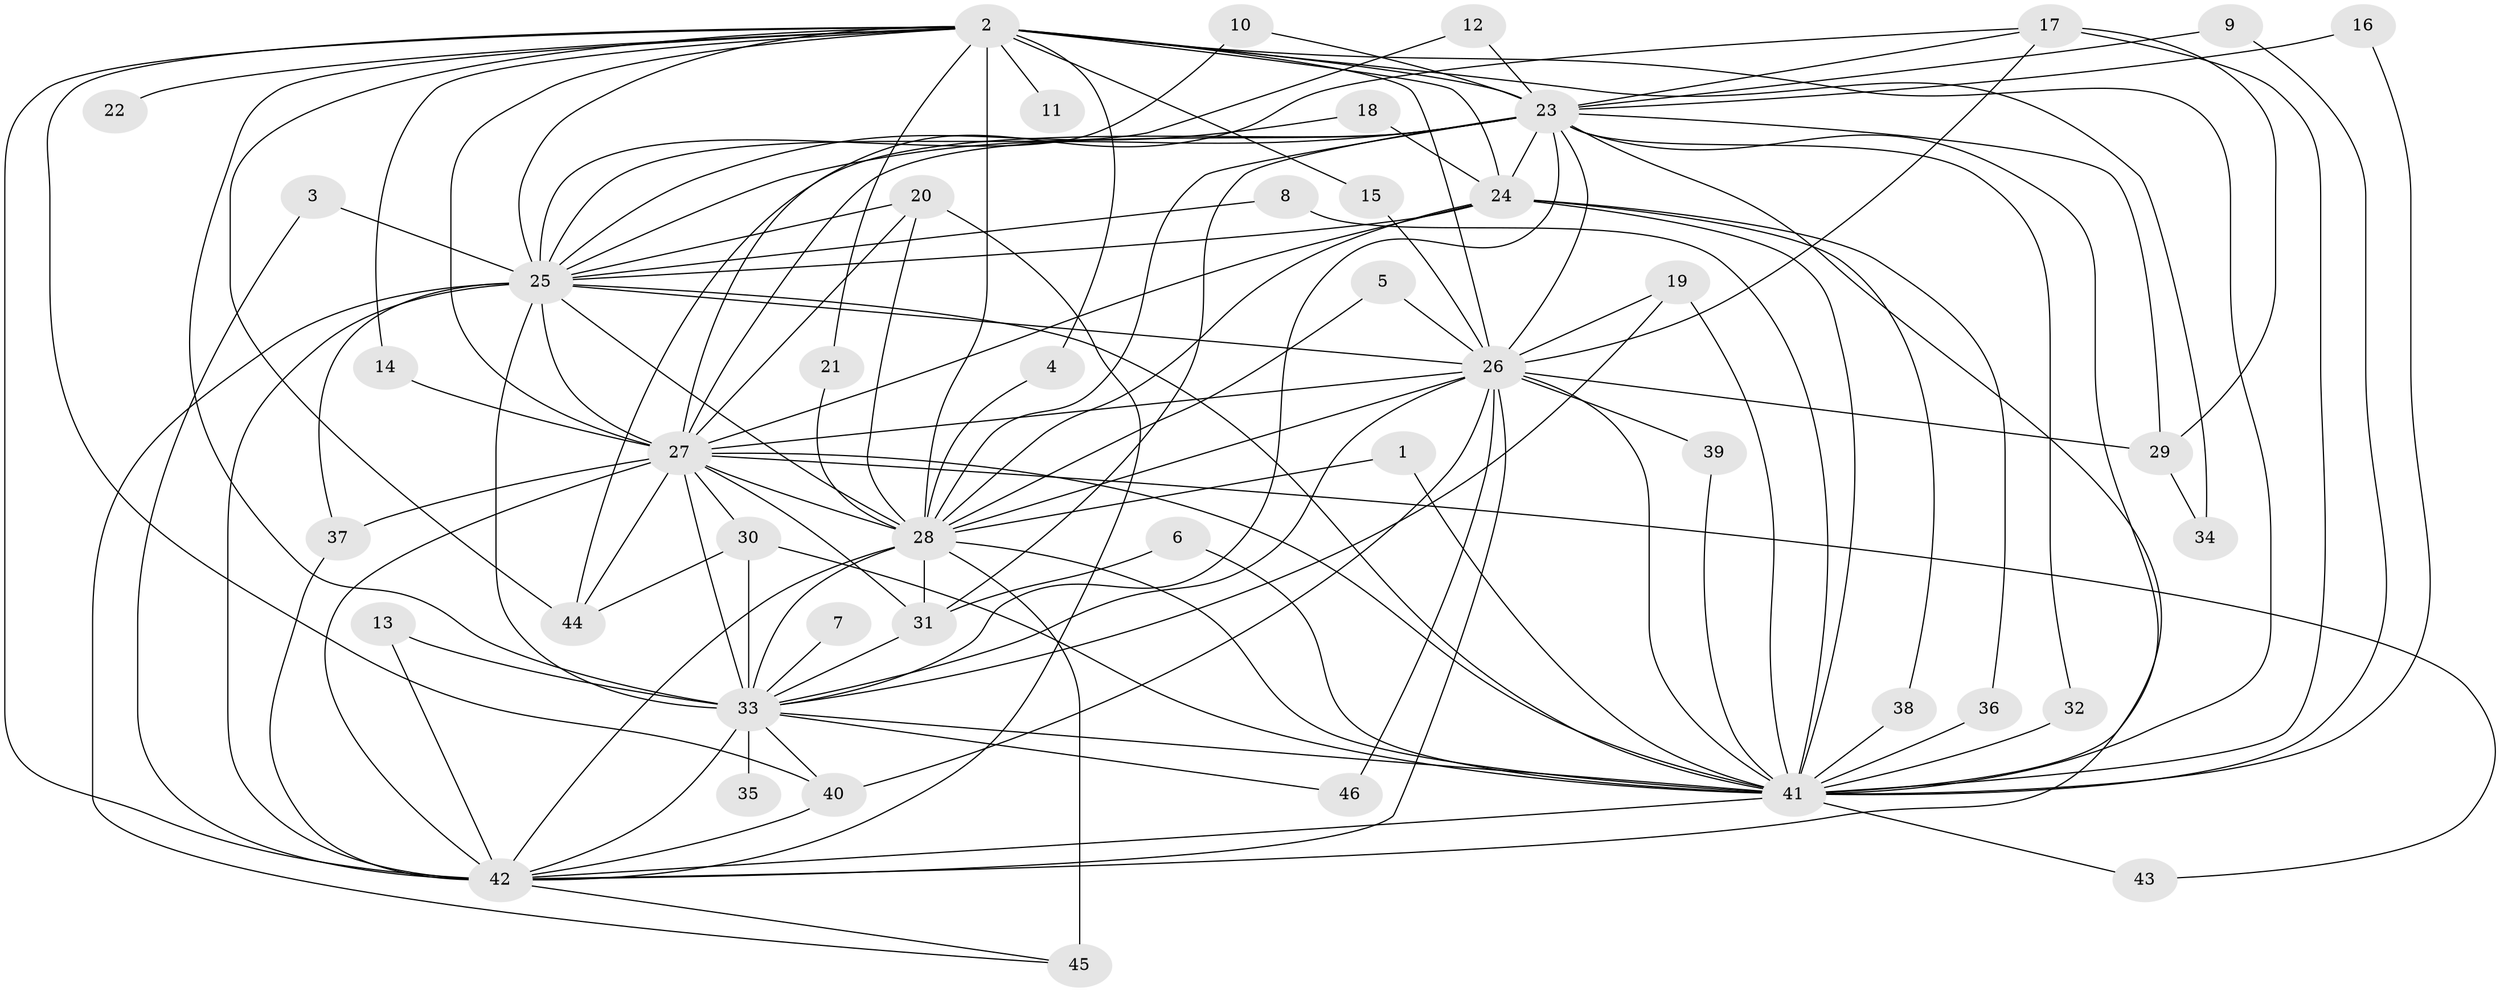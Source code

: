 // original degree distribution, {19: 0.02197802197802198, 28: 0.01098901098901099, 22: 0.02197802197802198, 21: 0.02197802197802198, 20: 0.02197802197802198, 17: 0.01098901098901099, 4: 0.07692307692307693, 3: 0.16483516483516483, 2: 0.6043956043956044, 6: 0.02197802197802198, 5: 0.02197802197802198}
// Generated by graph-tools (version 1.1) at 2025/25/03/09/25 03:25:43]
// undirected, 46 vertices, 125 edges
graph export_dot {
graph [start="1"]
  node [color=gray90,style=filled];
  1;
  2;
  3;
  4;
  5;
  6;
  7;
  8;
  9;
  10;
  11;
  12;
  13;
  14;
  15;
  16;
  17;
  18;
  19;
  20;
  21;
  22;
  23;
  24;
  25;
  26;
  27;
  28;
  29;
  30;
  31;
  32;
  33;
  34;
  35;
  36;
  37;
  38;
  39;
  40;
  41;
  42;
  43;
  44;
  45;
  46;
  1 -- 28 [weight=1.0];
  1 -- 41 [weight=1.0];
  2 -- 4 [weight=1.0];
  2 -- 11 [weight=1.0];
  2 -- 14 [weight=1.0];
  2 -- 15 [weight=1.0];
  2 -- 21 [weight=1.0];
  2 -- 22 [weight=2.0];
  2 -- 23 [weight=3.0];
  2 -- 24 [weight=2.0];
  2 -- 25 [weight=2.0];
  2 -- 26 [weight=3.0];
  2 -- 27 [weight=2.0];
  2 -- 28 [weight=4.0];
  2 -- 33 [weight=3.0];
  2 -- 34 [weight=1.0];
  2 -- 40 [weight=1.0];
  2 -- 41 [weight=3.0];
  2 -- 42 [weight=3.0];
  2 -- 44 [weight=1.0];
  3 -- 25 [weight=1.0];
  3 -- 42 [weight=1.0];
  4 -- 28 [weight=1.0];
  5 -- 26 [weight=1.0];
  5 -- 28 [weight=1.0];
  6 -- 31 [weight=1.0];
  6 -- 41 [weight=1.0];
  7 -- 33 [weight=1.0];
  8 -- 25 [weight=1.0];
  8 -- 41 [weight=1.0];
  9 -- 23 [weight=1.0];
  9 -- 41 [weight=1.0];
  10 -- 23 [weight=1.0];
  10 -- 25 [weight=1.0];
  12 -- 23 [weight=1.0];
  12 -- 25 [weight=1.0];
  13 -- 33 [weight=1.0];
  13 -- 42 [weight=1.0];
  14 -- 27 [weight=1.0];
  15 -- 26 [weight=1.0];
  16 -- 23 [weight=1.0];
  16 -- 41 [weight=1.0];
  17 -- 23 [weight=1.0];
  17 -- 26 [weight=1.0];
  17 -- 27 [weight=1.0];
  17 -- 29 [weight=1.0];
  17 -- 41 [weight=1.0];
  18 -- 24 [weight=1.0];
  18 -- 25 [weight=1.0];
  19 -- 26 [weight=1.0];
  19 -- 33 [weight=1.0];
  19 -- 41 [weight=1.0];
  20 -- 25 [weight=1.0];
  20 -- 27 [weight=1.0];
  20 -- 28 [weight=1.0];
  20 -- 42 [weight=1.0];
  21 -- 28 [weight=1.0];
  23 -- 24 [weight=1.0];
  23 -- 25 [weight=1.0];
  23 -- 26 [weight=1.0];
  23 -- 27 [weight=1.0];
  23 -- 28 [weight=1.0];
  23 -- 29 [weight=1.0];
  23 -- 31 [weight=1.0];
  23 -- 32 [weight=1.0];
  23 -- 33 [weight=1.0];
  23 -- 41 [weight=2.0];
  23 -- 42 [weight=1.0];
  23 -- 44 [weight=1.0];
  24 -- 25 [weight=1.0];
  24 -- 27 [weight=1.0];
  24 -- 28 [weight=1.0];
  24 -- 36 [weight=1.0];
  24 -- 38 [weight=1.0];
  24 -- 41 [weight=1.0];
  25 -- 26 [weight=1.0];
  25 -- 27 [weight=1.0];
  25 -- 28 [weight=1.0];
  25 -- 33 [weight=3.0];
  25 -- 37 [weight=1.0];
  25 -- 41 [weight=1.0];
  25 -- 42 [weight=1.0];
  25 -- 45 [weight=1.0];
  26 -- 27 [weight=1.0];
  26 -- 28 [weight=1.0];
  26 -- 29 [weight=2.0];
  26 -- 33 [weight=1.0];
  26 -- 39 [weight=1.0];
  26 -- 40 [weight=1.0];
  26 -- 41 [weight=2.0];
  26 -- 42 [weight=1.0];
  26 -- 46 [weight=1.0];
  27 -- 28 [weight=1.0];
  27 -- 30 [weight=2.0];
  27 -- 31 [weight=2.0];
  27 -- 33 [weight=1.0];
  27 -- 37 [weight=1.0];
  27 -- 41 [weight=1.0];
  27 -- 42 [weight=1.0];
  27 -- 43 [weight=1.0];
  27 -- 44 [weight=2.0];
  28 -- 31 [weight=1.0];
  28 -- 33 [weight=1.0];
  28 -- 41 [weight=1.0];
  28 -- 42 [weight=1.0];
  28 -- 45 [weight=3.0];
  29 -- 34 [weight=1.0];
  30 -- 33 [weight=1.0];
  30 -- 41 [weight=1.0];
  30 -- 44 [weight=1.0];
  31 -- 33 [weight=1.0];
  32 -- 41 [weight=1.0];
  33 -- 35 [weight=1.0];
  33 -- 40 [weight=1.0];
  33 -- 41 [weight=2.0];
  33 -- 42 [weight=1.0];
  33 -- 46 [weight=1.0];
  36 -- 41 [weight=1.0];
  37 -- 42 [weight=1.0];
  38 -- 41 [weight=1.0];
  39 -- 41 [weight=1.0];
  40 -- 42 [weight=1.0];
  41 -- 42 [weight=1.0];
  41 -- 43 [weight=1.0];
  42 -- 45 [weight=1.0];
}
